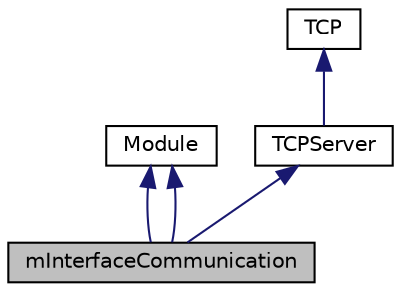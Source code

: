 digraph "mInterfaceCommunication"
{
  edge [fontname="Helvetica",fontsize="10",labelfontname="Helvetica",labelfontsize="10"];
  node [fontname="Helvetica",fontsize="10",shape=record];
  Node0 [label="mInterfaceCommunication",height=0.2,width=0.4,color="black", fillcolor="grey75", style="filled", fontcolor="black"];
  Node1 -> Node0 [dir="back",color="midnightblue",fontsize="10",style="solid",fontname="Helvetica"];
  Node1 [label="Module",height=0.2,width=0.4,color="black", fillcolor="white", style="filled",URL="$classModule.html",tooltip="Module abstract class. "];
  Node2 -> Node0 [dir="back",color="midnightblue",fontsize="10",style="solid",fontname="Helvetica"];
  Node2 [label="TCPServer",height=0.2,width=0.4,color="black", fillcolor="white", style="filled",URL="$classTCPServer.html",tooltip="TCPServer: allows to setup a connection to a connecting client and then send data to that client..."];
  Node3 -> Node2 [dir="back",color="midnightblue",fontsize="10",style="solid",fontname="Helvetica"];
  Node3 [label="TCP",height=0.2,width=0.4,color="black", fillcolor="white", style="filled",URL="$classTCP.html",tooltip="TCP: base class for the tcp client and server, implements sending and receiving data over the tcp con..."];
  Node1 -> Node0 [dir="back",color="midnightblue",fontsize="10",style="solid",fontname="Helvetica"];
}
